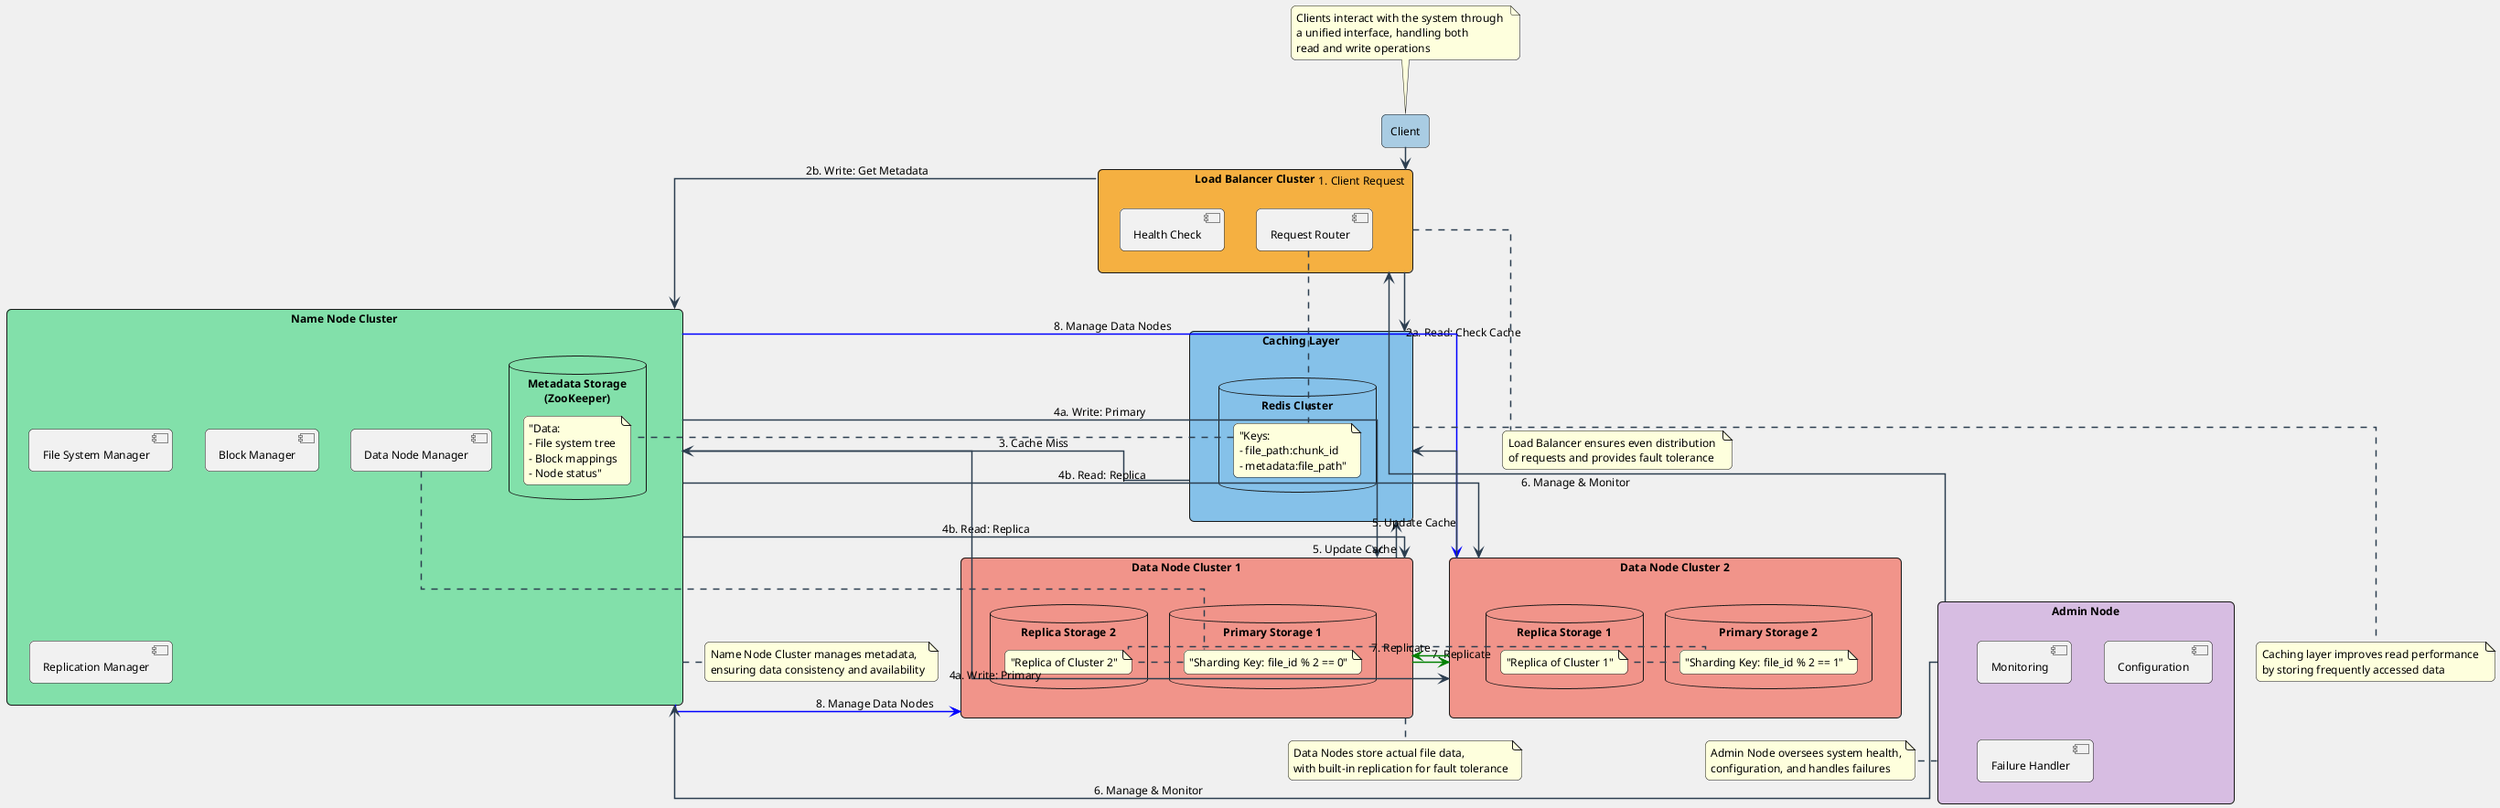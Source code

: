@startuml Optimized Distributed File System Architecture
!define RECTANGLE rectangle
!define DATABASE database

skinparam backgroundColor #F0F0F0
skinparam handwritten false
skinparam monochrome false
skinparam defaultFontName Arial
skinparam defaultFontSize 12
skinparam roundCorner 10
skinparam ArrowColor #2C3E50
skinparam ArrowThickness 1.5
skinparam linetype ortho

' Client
rectangle "Client" as Client #A9CCE3

' Load Balancer Cluster
RECTANGLE "Load Balancer Cluster" as LB #F5B041 {
    component "Health Check" as HealthCheck
    component "Request Router" as RequestRouter
}

' Caching Layer
RECTANGLE "Caching Layer" as CacheLayer #85C1E9 {
    DATABASE "Redis Cluster" as RedisCache {
        note right: "Keys:\n- file_path:chunk_id\n- metadata:file_path"
    }
}

' Name Node Cluster
RECTANGLE "Name Node Cluster" as NameNodeCluster #82E0AA {
    DATABASE "Metadata Storage\n(ZooKeeper)" as MetadataStorage {
        note right: "Data:\n- File system tree\n- Block mappings\n- Node status"
    }
    component "File System Manager" as FSManager
    component "Block Manager" as BlockManager
    component "Replication Manager" as ReplicationManager
    component "Data Node Manager" as DataNodeManager
}

' Data Node Clusters
RECTANGLE "Data Node Cluster 1" as DataNodeCluster1 #F1948A {
    DATABASE "Primary Storage 1" as PrimaryStorage1 {
        note right: "Sharding Key: file_id % 2 == 0"
    }
    DATABASE "Replica Storage 2" as ReplicaStorage2 {
        note right: "Replica of Cluster 2"
    }
}

RECTANGLE "Data Node Cluster 2" as DataNodeCluster2 #F1948A {
    DATABASE "Primary Storage 2" as PrimaryStorage2 {
        note right: "Sharding Key: file_id % 2 == 1"
    }
    DATABASE "Replica Storage 1" as ReplicaStorage1 {
        note right: "Replica of Cluster 1"
    }
}

' Admin Node
RECTANGLE "Admin Node" as AdminNode #D7BDE2 {
    component "Monitoring" as Monitoring
    component "Configuration" as Config
    component "Failure Handler" as FailureHandler
}

' Layout and Connections
Client -down-> LB : "1. Client Request"
LB -down-> CacheLayer : "2a. Read: Check Cache"
LB -right-> NameNodeCluster : "2b. Write: Get Metadata"
CacheLayer -right-> NameNodeCluster : "3. Cache Miss"
NameNodeCluster -down-> DataNodeCluster1 : "4a. Write: Primary"
NameNodeCluster -down-> DataNodeCluster2 : "4a. Write: Primary"
NameNodeCluster -down-> DataNodeCluster1 : "4b. Read: Replica"
NameNodeCluster -down-> DataNodeCluster2 : "4b. Read: Replica"
DataNodeCluster1 -up-> CacheLayer : "5. Update Cache"
DataNodeCluster2 -up-> CacheLayer : "5. Update Cache"
AdminNode -up-> NameNodeCluster : "6. Manage & Monitor"
AdminNode -up-> LB : "6. Manage & Monitor"
DataNodeCluster1 -[#green]right-> DataNodeCluster2 : "7. Replicate"
DataNodeCluster2 -[#green]left-> DataNodeCluster1 : "7. Replicate"
NameNodeCluster -[#blue]down-> DataNodeCluster1 : "8. Manage Data Nodes"
NameNodeCluster -[#blue]down-> DataNodeCluster2 : "8. Manage Data Nodes"

' Additional notes for explanation
note top of Client
  Clients interact with the system through 
  a unified interface, handling both 
  read and write operations
end note

note bottom of LB
  Load Balancer ensures even distribution 
  of requests and provides fault tolerance
end note

note bottom of CacheLayer
  Caching layer improves read performance 
  by storing frequently accessed data
end note

note bottom of NameNodeCluster
  Name Node Cluster manages metadata, 
  ensuring data consistency and availability
end note

note bottom of DataNodeCluster1
  Data Nodes store actual file data,
  with built-in replication for fault tolerance
end note

note bottom of AdminNode
  Admin Node oversees system health,
  configuration, and handles failures
end note

@enduml
